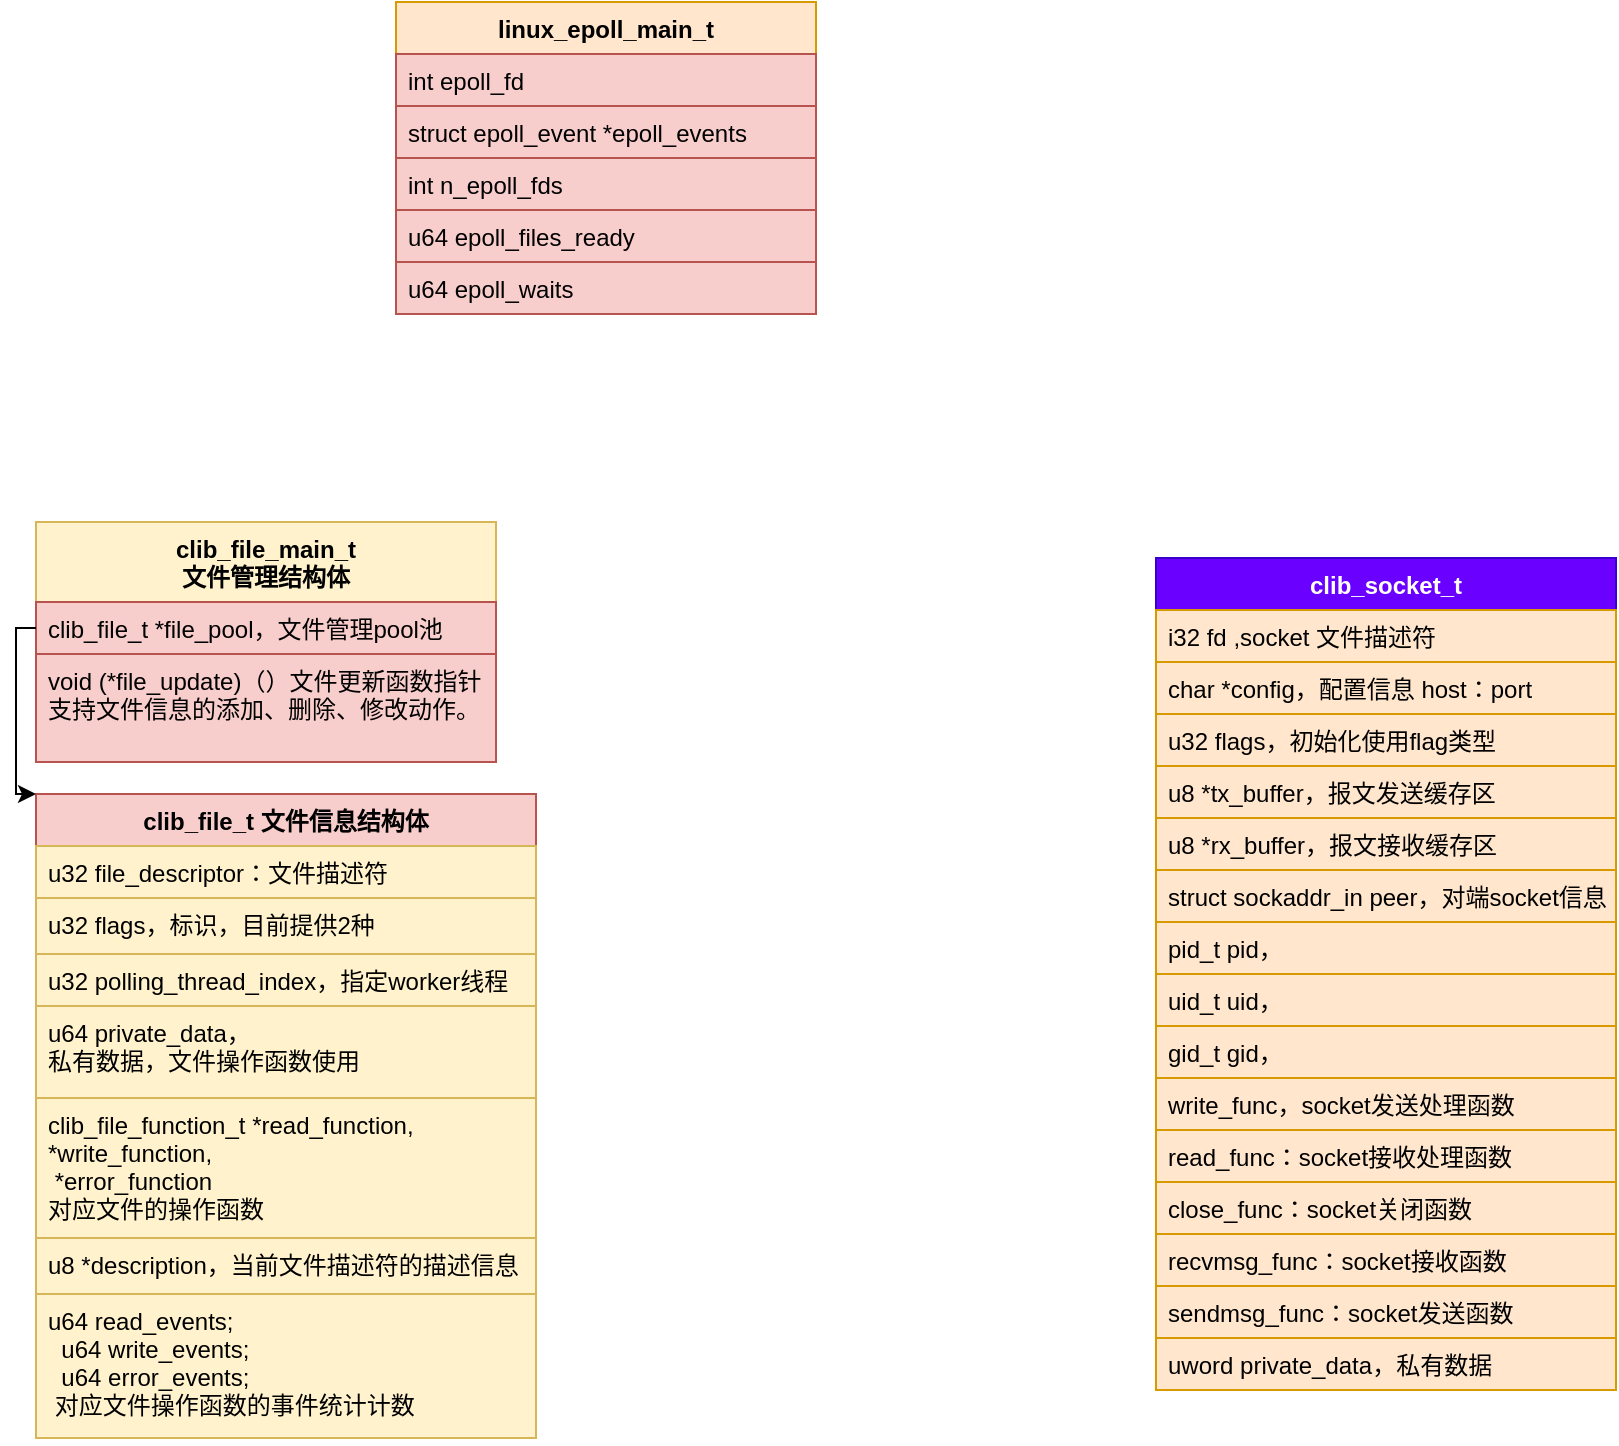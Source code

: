 <mxfile version="14.6.12" type="github">
  <diagram name="Page-1" id="e7e014a7-5840-1c2e-5031-d8a46d1fe8dd">
    <mxGraphModel dx="782" dy="381" grid="1" gridSize="10" guides="1" tooltips="1" connect="1" arrows="1" fold="1" page="1" pageScale="1" pageWidth="1169" pageHeight="826" background="#ffffff" math="0" shadow="0">
      <root>
        <mxCell id="0" />
        <mxCell id="1" parent="0" />
        <mxCell id="sHo7rCu5BnpLvMFZvAdc-41" value="clib_socket_t&#xa;" style="swimlane;fontStyle=1;align=center;verticalAlign=top;childLayout=stackLayout;horizontal=1;startSize=26;horizontalStack=0;resizeParent=1;resizeParentMax=0;resizeLast=0;collapsible=1;marginBottom=0;fillColor=#6a00ff;strokeColor=#3700CC;fontColor=#ffffff;" parent="1" vertex="1">
          <mxGeometry x="580" y="318" width="230" height="416" as="geometry" />
        </mxCell>
        <mxCell id="sHo7rCu5BnpLvMFZvAdc-42" value="i32 fd ,socket 文件描述符" style="text;strokeColor=#d79b00;fillColor=#ffe6cc;align=left;verticalAlign=top;spacingLeft=4;spacingRight=4;overflow=hidden;rotatable=0;points=[[0,0.5],[1,0.5]];portConstraint=eastwest;" parent="sHo7rCu5BnpLvMFZvAdc-41" vertex="1">
          <mxGeometry y="26" width="230" height="26" as="geometry" />
        </mxCell>
        <mxCell id="sHo7rCu5BnpLvMFZvAdc-44" value="char *config，配置信息 host：port" style="text;strokeColor=#d79b00;fillColor=#ffe6cc;align=left;verticalAlign=top;spacingLeft=4;spacingRight=4;overflow=hidden;rotatable=0;points=[[0,0.5],[1,0.5]];portConstraint=eastwest;" parent="sHo7rCu5BnpLvMFZvAdc-41" vertex="1">
          <mxGeometry y="52" width="230" height="26" as="geometry" />
        </mxCell>
        <mxCell id="sHo7rCu5BnpLvMFZvAdc-45" value="u32 flags，初始化使用flag类型" style="text;fillColor=#ffe6cc;align=left;verticalAlign=top;spacingLeft=4;spacingRight=4;overflow=hidden;rotatable=0;points=[[0,0.5],[1,0.5]];portConstraint=eastwest;strokeColor=#d79b00;" parent="sHo7rCu5BnpLvMFZvAdc-41" vertex="1">
          <mxGeometry y="78" width="230" height="26" as="geometry" />
        </mxCell>
        <mxCell id="sHo7rCu5BnpLvMFZvAdc-46" value="u8 *tx_buffer，报文发送缓存区" style="text;fillColor=#ffe6cc;align=left;verticalAlign=top;spacingLeft=4;spacingRight=4;overflow=hidden;rotatable=0;points=[[0,0.5],[1,0.5]];portConstraint=eastwest;strokeColor=#d79b00;" parent="sHo7rCu5BnpLvMFZvAdc-41" vertex="1">
          <mxGeometry y="104" width="230" height="26" as="geometry" />
        </mxCell>
        <mxCell id="sHo7rCu5BnpLvMFZvAdc-47" value="u8 *rx_buffer，报文接收缓存区" style="text;fillColor=#ffe6cc;align=left;verticalAlign=top;spacingLeft=4;spacingRight=4;overflow=hidden;rotatable=0;points=[[0,0.5],[1,0.5]];portConstraint=eastwest;strokeColor=#d79b00;" parent="sHo7rCu5BnpLvMFZvAdc-41" vertex="1">
          <mxGeometry y="130" width="230" height="26" as="geometry" />
        </mxCell>
        <mxCell id="sHo7rCu5BnpLvMFZvAdc-48" value="struct sockaddr_in peer，对端socket信息" style="text;fillColor=#ffe6cc;align=left;verticalAlign=top;spacingLeft=4;spacingRight=4;overflow=hidden;rotatable=0;points=[[0,0.5],[1,0.5]];portConstraint=eastwest;strokeColor=#d79b00;" parent="sHo7rCu5BnpLvMFZvAdc-41" vertex="1">
          <mxGeometry y="156" width="230" height="26" as="geometry" />
        </mxCell>
        <mxCell id="sHo7rCu5BnpLvMFZvAdc-49" value="pid_t pid，" style="text;fillColor=#ffe6cc;align=left;verticalAlign=top;spacingLeft=4;spacingRight=4;overflow=hidden;rotatable=0;points=[[0,0.5],[1,0.5]];portConstraint=eastwest;strokeColor=#d79b00;" parent="sHo7rCu5BnpLvMFZvAdc-41" vertex="1">
          <mxGeometry y="182" width="230" height="26" as="geometry" />
        </mxCell>
        <mxCell id="sHo7rCu5BnpLvMFZvAdc-50" value="uid_t uid，" style="text;fillColor=#ffe6cc;align=left;verticalAlign=top;spacingLeft=4;spacingRight=4;overflow=hidden;rotatable=0;points=[[0,0.5],[1,0.5]];portConstraint=eastwest;strokeColor=#d79b00;" parent="sHo7rCu5BnpLvMFZvAdc-41" vertex="1">
          <mxGeometry y="208" width="230" height="26" as="geometry" />
        </mxCell>
        <mxCell id="sHo7rCu5BnpLvMFZvAdc-51" value="gid_t gid，" style="text;fillColor=#ffe6cc;align=left;verticalAlign=top;spacingLeft=4;spacingRight=4;overflow=hidden;rotatable=0;points=[[0,0.5],[1,0.5]];portConstraint=eastwest;strokeColor=#d79b00;" parent="sHo7rCu5BnpLvMFZvAdc-41" vertex="1">
          <mxGeometry y="234" width="230" height="26" as="geometry" />
        </mxCell>
        <mxCell id="sHo7rCu5BnpLvMFZvAdc-52" value="write_func，socket发送处理函数" style="text;fillColor=#ffe6cc;align=left;verticalAlign=top;spacingLeft=4;spacingRight=4;overflow=hidden;rotatable=0;points=[[0,0.5],[1,0.5]];portConstraint=eastwest;strokeColor=#d79b00;" parent="sHo7rCu5BnpLvMFZvAdc-41" vertex="1">
          <mxGeometry y="260" width="230" height="26" as="geometry" />
        </mxCell>
        <mxCell id="sHo7rCu5BnpLvMFZvAdc-53" value="read_func：socket接收处理函数" style="text;fillColor=#ffe6cc;align=left;verticalAlign=top;spacingLeft=4;spacingRight=4;overflow=hidden;rotatable=0;points=[[0,0.5],[1,0.5]];portConstraint=eastwest;strokeColor=#d79b00;" parent="sHo7rCu5BnpLvMFZvAdc-41" vertex="1">
          <mxGeometry y="286" width="230" height="26" as="geometry" />
        </mxCell>
        <mxCell id="sHo7rCu5BnpLvMFZvAdc-54" value="close_func：socket关闭函数" style="text;fillColor=#ffe6cc;align=left;verticalAlign=top;spacingLeft=4;spacingRight=4;overflow=hidden;rotatable=0;points=[[0,0.5],[1,0.5]];portConstraint=eastwest;strokeColor=#d79b00;" parent="sHo7rCu5BnpLvMFZvAdc-41" vertex="1">
          <mxGeometry y="312" width="230" height="26" as="geometry" />
        </mxCell>
        <mxCell id="sHo7rCu5BnpLvMFZvAdc-55" value="recvmsg_func：socket接收函数" style="text;fillColor=#ffe6cc;align=left;verticalAlign=top;spacingLeft=4;spacingRight=4;overflow=hidden;rotatable=0;points=[[0,0.5],[1,0.5]];portConstraint=eastwest;strokeColor=#d79b00;" parent="sHo7rCu5BnpLvMFZvAdc-41" vertex="1">
          <mxGeometry y="338" width="230" height="26" as="geometry" />
        </mxCell>
        <mxCell id="sHo7rCu5BnpLvMFZvAdc-56" value="sendmsg_func：socket发送函数" style="text;fillColor=#ffe6cc;align=left;verticalAlign=top;spacingLeft=4;spacingRight=4;overflow=hidden;rotatable=0;points=[[0,0.5],[1,0.5]];portConstraint=eastwest;strokeColor=#d79b00;" parent="sHo7rCu5BnpLvMFZvAdc-41" vertex="1">
          <mxGeometry y="364" width="230" height="26" as="geometry" />
        </mxCell>
        <mxCell id="sHo7rCu5BnpLvMFZvAdc-57" value="uword private_data，私有数据" style="text;strokeColor=#d79b00;fillColor=#ffe6cc;align=left;verticalAlign=top;spacingLeft=4;spacingRight=4;overflow=hidden;rotatable=0;points=[[0,0.5],[1,0.5]];portConstraint=eastwest;" parent="sHo7rCu5BnpLvMFZvAdc-41" vertex="1">
          <mxGeometry y="390" width="230" height="26" as="geometry" />
        </mxCell>
        <mxCell id="TibwtfmMf2A8SIVAAXav-1" value="linux_epoll_main_t" style="swimlane;fontStyle=1;align=center;verticalAlign=top;childLayout=stackLayout;horizontal=1;startSize=26;horizontalStack=0;resizeParent=1;resizeParentMax=0;resizeLast=0;collapsible=1;marginBottom=0;fillColor=#ffe6cc;strokeColor=#d79b00;" vertex="1" parent="1">
          <mxGeometry x="200" y="40" width="210" height="156" as="geometry" />
        </mxCell>
        <mxCell id="TibwtfmMf2A8SIVAAXav-2" value="int epoll_fd" style="text;strokeColor=#b85450;fillColor=#f8cecc;align=left;verticalAlign=top;spacingLeft=4;spacingRight=4;overflow=hidden;rotatable=0;points=[[0,0.5],[1,0.5]];portConstraint=eastwest;" vertex="1" parent="TibwtfmMf2A8SIVAAXav-1">
          <mxGeometry y="26" width="210" height="26" as="geometry" />
        </mxCell>
        <mxCell id="TibwtfmMf2A8SIVAAXav-4" value="struct epoll_event *epoll_events" style="text;strokeColor=#b85450;fillColor=#f8cecc;align=left;verticalAlign=top;spacingLeft=4;spacingRight=4;overflow=hidden;rotatable=0;points=[[0,0.5],[1,0.5]];portConstraint=eastwest;" vertex="1" parent="TibwtfmMf2A8SIVAAXav-1">
          <mxGeometry y="52" width="210" height="26" as="geometry" />
        </mxCell>
        <mxCell id="TibwtfmMf2A8SIVAAXav-5" value="int n_epoll_fds" style="text;fillColor=#f8cecc;align=left;verticalAlign=top;spacingLeft=4;spacingRight=4;overflow=hidden;rotatable=0;points=[[0,0.5],[1,0.5]];portConstraint=eastwest;strokeColor=#b85450;" vertex="1" parent="TibwtfmMf2A8SIVAAXav-1">
          <mxGeometry y="78" width="210" height="26" as="geometry" />
        </mxCell>
        <mxCell id="TibwtfmMf2A8SIVAAXav-6" value="u64 epoll_files_ready" style="text;fillColor=#f8cecc;align=left;verticalAlign=top;spacingLeft=4;spacingRight=4;overflow=hidden;rotatable=0;points=[[0,0.5],[1,0.5]];portConstraint=eastwest;strokeColor=#b85450;" vertex="1" parent="TibwtfmMf2A8SIVAAXav-1">
          <mxGeometry y="104" width="210" height="26" as="geometry" />
        </mxCell>
        <mxCell id="TibwtfmMf2A8SIVAAXav-7" value="u64 epoll_waits" style="text;fillColor=#f8cecc;align=left;verticalAlign=top;spacingLeft=4;spacingRight=4;overflow=hidden;rotatable=0;points=[[0,0.5],[1,0.5]];portConstraint=eastwest;strokeColor=#b85450;" vertex="1" parent="TibwtfmMf2A8SIVAAXav-1">
          <mxGeometry y="130" width="210" height="26" as="geometry" />
        </mxCell>
        <mxCell id="TibwtfmMf2A8SIVAAXav-9" value="clib_file_main_t&#xa;文件管理结构体" style="swimlane;fontStyle=1;align=center;verticalAlign=top;childLayout=stackLayout;horizontal=1;startSize=40;horizontalStack=0;resizeParent=1;resizeParentMax=0;resizeLast=0;collapsible=1;marginBottom=0;strokeColor=#d6b656;fillColor=#fff2cc;" vertex="1" parent="1">
          <mxGeometry x="20" y="300" width="230" height="120" as="geometry" />
        </mxCell>
        <mxCell id="TibwtfmMf2A8SIVAAXav-10" value="clib_file_t *file_pool，文件管理pool池" style="text;strokeColor=#b85450;fillColor=#f8cecc;align=left;verticalAlign=top;spacingLeft=4;spacingRight=4;overflow=hidden;rotatable=0;points=[[0,0.5],[1,0.5]];portConstraint=eastwest;" vertex="1" parent="TibwtfmMf2A8SIVAAXav-9">
          <mxGeometry y="40" width="230" height="26" as="geometry" />
        </mxCell>
        <mxCell id="TibwtfmMf2A8SIVAAXav-12" value="void (*file_update)（）文件更新函数指针&#xa;支持文件信息的添加、删除、修改动作。" style="text;strokeColor=#b85450;fillColor=#f8cecc;align=left;verticalAlign=top;spacingLeft=4;spacingRight=4;overflow=hidden;rotatable=0;points=[[0,0.5],[1,0.5]];portConstraint=eastwest;" vertex="1" parent="TibwtfmMf2A8SIVAAXav-9">
          <mxGeometry y="66" width="230" height="54" as="geometry" />
        </mxCell>
        <mxCell id="TibwtfmMf2A8SIVAAXav-14" value="clib_file_t 文件信息结构体" style="swimlane;fontStyle=1;align=center;verticalAlign=top;childLayout=stackLayout;horizontal=1;startSize=26;horizontalStack=0;resizeParent=1;resizeParentMax=0;resizeLast=0;collapsible=1;marginBottom=0;strokeColor=#b85450;fillColor=#f8cecc;" vertex="1" parent="1">
          <mxGeometry x="20" y="436" width="250" height="322" as="geometry" />
        </mxCell>
        <mxCell id="TibwtfmMf2A8SIVAAXav-15" value="u32 file_descriptor：文件描述符" style="text;strokeColor=#d6b656;fillColor=#fff2cc;align=left;verticalAlign=top;spacingLeft=4;spacingRight=4;overflow=hidden;rotatable=0;points=[[0,0.5],[1,0.5]];portConstraint=eastwest;" vertex="1" parent="TibwtfmMf2A8SIVAAXav-14">
          <mxGeometry y="26" width="250" height="26" as="geometry" />
        </mxCell>
        <mxCell id="TibwtfmMf2A8SIVAAXav-17" value="u32 flags，标识，目前提供2种" style="text;strokeColor=#d6b656;fillColor=#fff2cc;align=left;verticalAlign=top;spacingLeft=4;spacingRight=4;overflow=hidden;rotatable=0;points=[[0,0.5],[1,0.5]];portConstraint=eastwest;" vertex="1" parent="TibwtfmMf2A8SIVAAXav-14">
          <mxGeometry y="52" width="250" height="28" as="geometry" />
        </mxCell>
        <mxCell id="TibwtfmMf2A8SIVAAXav-18" value="u32 polling_thread_index，指定worker线程" style="text;fillColor=#fff2cc;align=left;verticalAlign=top;spacingLeft=4;spacingRight=4;overflow=hidden;rotatable=0;points=[[0,0.5],[1,0.5]];portConstraint=eastwest;strokeColor=#d6b656;" vertex="1" parent="TibwtfmMf2A8SIVAAXav-14">
          <mxGeometry y="80" width="250" height="26" as="geometry" />
        </mxCell>
        <mxCell id="TibwtfmMf2A8SIVAAXav-19" value="u64 private_data，&#xa;私有数据，文件操作函数使用" style="text;fillColor=#fff2cc;align=left;verticalAlign=top;spacingLeft=4;spacingRight=4;overflow=hidden;rotatable=0;points=[[0,0.5],[1,0.5]];portConstraint=eastwest;strokeColor=#d6b656;" vertex="1" parent="TibwtfmMf2A8SIVAAXav-14">
          <mxGeometry y="106" width="250" height="46" as="geometry" />
        </mxCell>
        <mxCell id="TibwtfmMf2A8SIVAAXav-20" value="clib_file_function_t *read_function, &#xa;*write_function,&#xa; *error_function&#xa;对应文件的操作函数" style="text;fillColor=#fff2cc;align=left;verticalAlign=top;spacingLeft=4;spacingRight=4;overflow=hidden;rotatable=0;points=[[0,0.5],[1,0.5]];portConstraint=eastwest;strokeColor=#d6b656;" vertex="1" parent="TibwtfmMf2A8SIVAAXav-14">
          <mxGeometry y="152" width="250" height="70" as="geometry" />
        </mxCell>
        <mxCell id="TibwtfmMf2A8SIVAAXav-21" value="u8 *description，当前文件描述符的描述信息" style="text;fillColor=#fff2cc;align=left;verticalAlign=top;spacingLeft=4;spacingRight=4;overflow=hidden;rotatable=0;points=[[0,0.5],[1,0.5]];portConstraint=eastwest;strokeColor=#d6b656;" vertex="1" parent="TibwtfmMf2A8SIVAAXav-14">
          <mxGeometry y="222" width="250" height="28" as="geometry" />
        </mxCell>
        <mxCell id="TibwtfmMf2A8SIVAAXav-22" value="u64 read_events;&#xa;  u64 write_events;&#xa;  u64 error_events;&#xa; 对应文件操作函数的事件统计计数" style="text;fillColor=#fff2cc;align=left;verticalAlign=top;spacingLeft=4;spacingRight=4;overflow=hidden;rotatable=0;points=[[0,0.5],[1,0.5]];portConstraint=eastwest;strokeColor=#d6b656;" vertex="1" parent="TibwtfmMf2A8SIVAAXav-14">
          <mxGeometry y="250" width="250" height="72" as="geometry" />
        </mxCell>
        <mxCell id="TibwtfmMf2A8SIVAAXav-23" style="edgeStyle=orthogonalEdgeStyle;rounded=0;orthogonalLoop=1;jettySize=auto;html=1;exitX=0;exitY=0.5;exitDx=0;exitDy=0;entryX=0;entryY=0;entryDx=0;entryDy=0;" edge="1" parent="1" source="TibwtfmMf2A8SIVAAXav-10" target="TibwtfmMf2A8SIVAAXav-14">
          <mxGeometry relative="1" as="geometry">
            <Array as="points">
              <mxPoint x="10" y="353" />
              <mxPoint x="10" y="436" />
            </Array>
          </mxGeometry>
        </mxCell>
      </root>
    </mxGraphModel>
  </diagram>
</mxfile>
